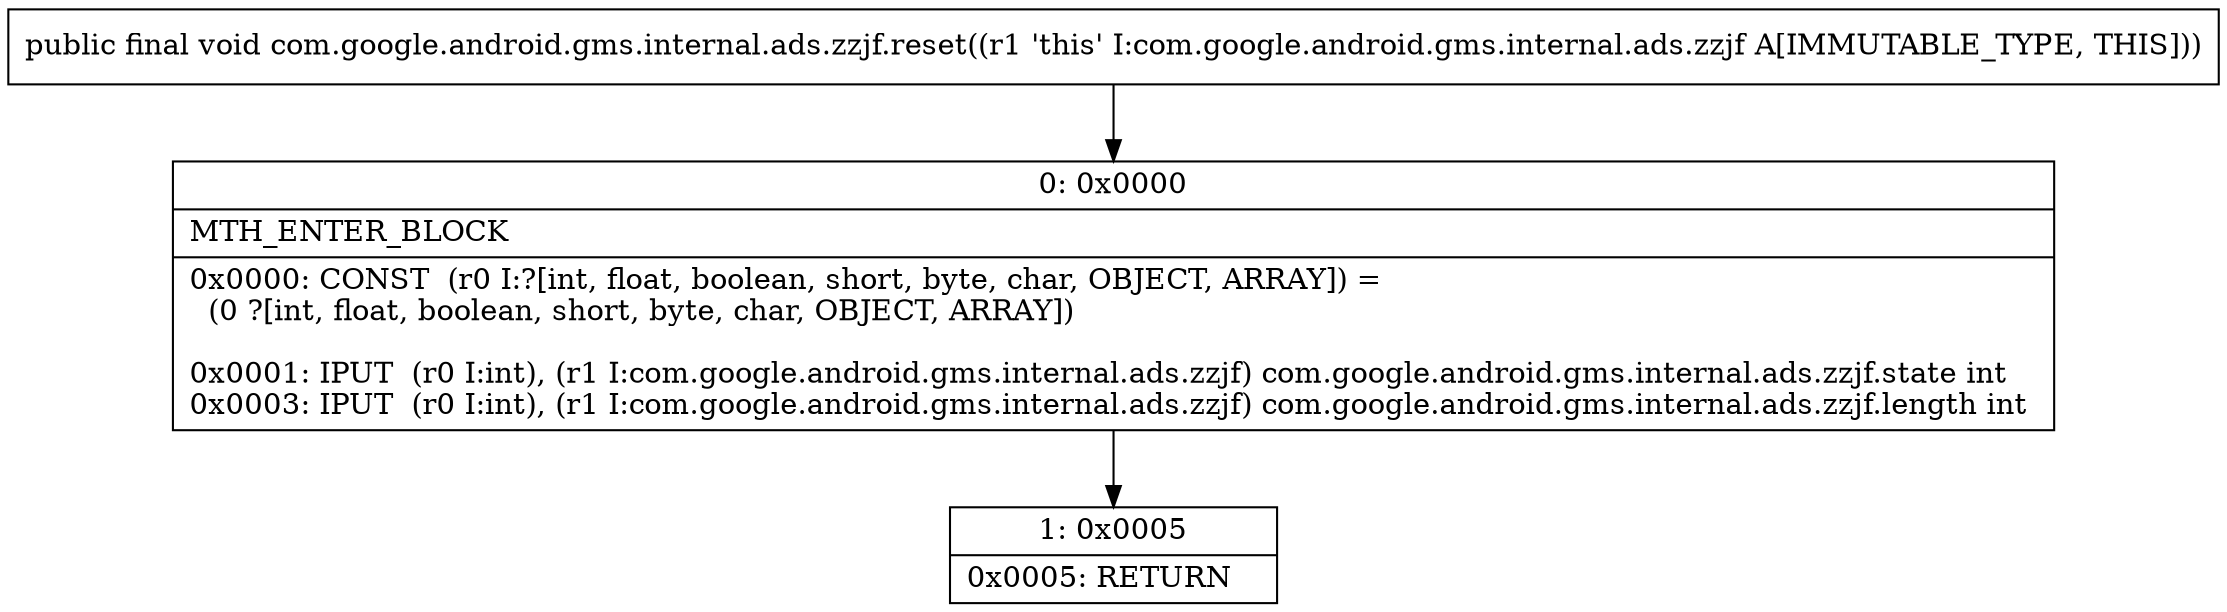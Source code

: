 digraph "CFG forcom.google.android.gms.internal.ads.zzjf.reset()V" {
Node_0 [shape=record,label="{0\:\ 0x0000|MTH_ENTER_BLOCK\l|0x0000: CONST  (r0 I:?[int, float, boolean, short, byte, char, OBJECT, ARRAY]) = \l  (0 ?[int, float, boolean, short, byte, char, OBJECT, ARRAY])\l \l0x0001: IPUT  (r0 I:int), (r1 I:com.google.android.gms.internal.ads.zzjf) com.google.android.gms.internal.ads.zzjf.state int \l0x0003: IPUT  (r0 I:int), (r1 I:com.google.android.gms.internal.ads.zzjf) com.google.android.gms.internal.ads.zzjf.length int \l}"];
Node_1 [shape=record,label="{1\:\ 0x0005|0x0005: RETURN   \l}"];
MethodNode[shape=record,label="{public final void com.google.android.gms.internal.ads.zzjf.reset((r1 'this' I:com.google.android.gms.internal.ads.zzjf A[IMMUTABLE_TYPE, THIS])) }"];
MethodNode -> Node_0;
Node_0 -> Node_1;
}

